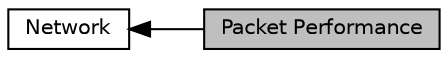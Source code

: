 digraph "Packet Performance"
{
  edge [fontname="Helvetica",fontsize="10",labelfontname="Helvetica",labelfontsize="10"];
  node [fontname="Helvetica",fontsize="10",shape=record];
  rankdir=LR;
  Node1 [label="Network",height=0.2,width=0.4,color="black", fillcolor="white", style="filled",URL="$db/d3a/group__network.html"];
  Node0 [label="Packet Performance",height=0.2,width=0.4,color="black", fillcolor="grey75", style="filled", fontcolor="black"];
  Node1->Node0 [shape=plaintext, dir="back", style="solid"];
}
